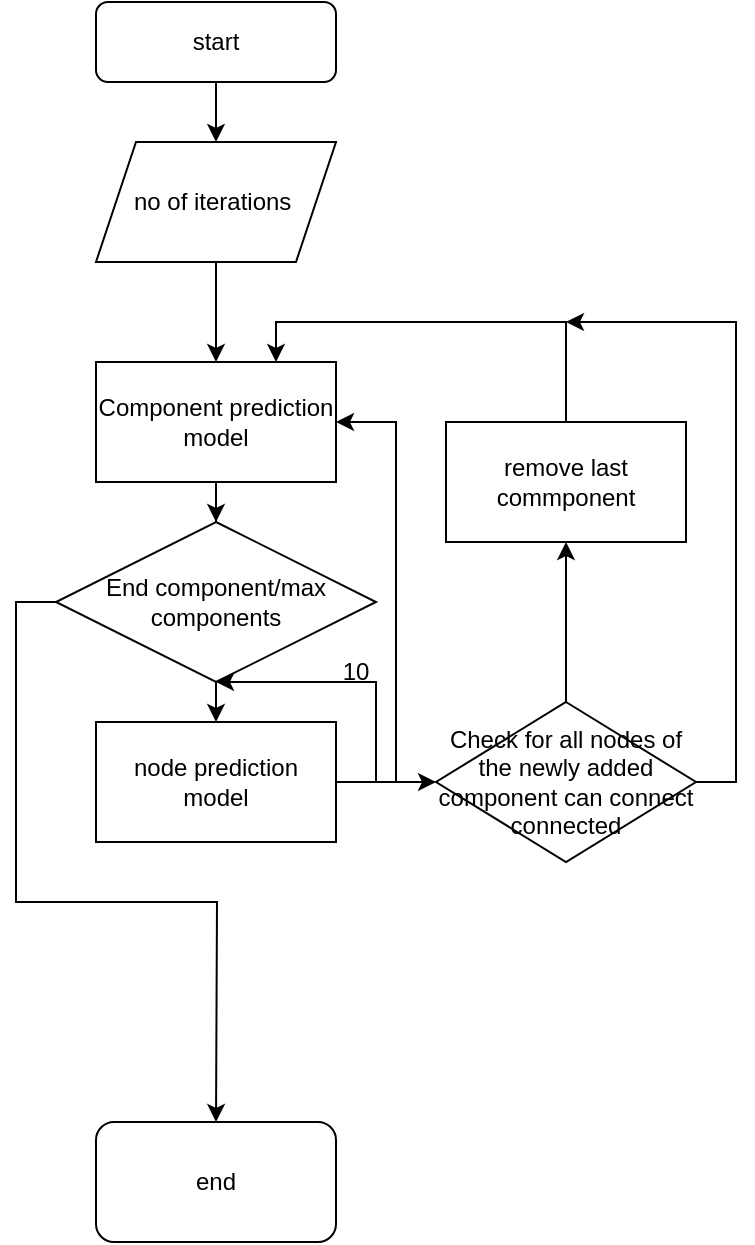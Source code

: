 <mxfile version="26.1.0">
  <diagram name="Page-1" id="0YthHCNe2VMcWE9nksEp">
    <mxGraphModel dx="1050" dy="557" grid="1" gridSize="10" guides="1" tooltips="1" connect="1" arrows="1" fold="1" page="1" pageScale="1" pageWidth="850" pageHeight="1100" math="0" shadow="0">
      <root>
        <mxCell id="0" />
        <mxCell id="1" parent="0" />
        <mxCell id="LeG2H7jAoJrrG_gojd1E-5" value="" style="edgeStyle=orthogonalEdgeStyle;rounded=0;orthogonalLoop=1;jettySize=auto;html=1;" edge="1" parent="1" source="LeG2H7jAoJrrG_gojd1E-1">
          <mxGeometry relative="1" as="geometry">
            <mxPoint x="400" y="100" as="targetPoint" />
          </mxGeometry>
        </mxCell>
        <mxCell id="LeG2H7jAoJrrG_gojd1E-1" value="start" style="rounded=1;whiteSpace=wrap;html=1;" vertex="1" parent="1">
          <mxGeometry x="340" y="30" width="120" height="40" as="geometry" />
        </mxCell>
        <mxCell id="LeG2H7jAoJrrG_gojd1E-7" value="" style="edgeStyle=orthogonalEdgeStyle;rounded=0;orthogonalLoop=1;jettySize=auto;html=1;" edge="1" parent="1">
          <mxGeometry relative="1" as="geometry">
            <mxPoint x="400" y="360" as="sourcePoint" />
            <mxPoint x="400" y="390" as="targetPoint" />
          </mxGeometry>
        </mxCell>
        <mxCell id="LeG2H7jAoJrrG_gojd1E-11" value="" style="edgeStyle=orthogonalEdgeStyle;rounded=0;orthogonalLoop=1;jettySize=auto;html=1;" edge="1" parent="1">
          <mxGeometry relative="1" as="geometry">
            <mxPoint x="460" y="420" as="sourcePoint" />
            <mxPoint x="510" y="420" as="targetPoint" />
          </mxGeometry>
        </mxCell>
        <mxCell id="LeG2H7jAoJrrG_gojd1E-14" value="" style="endArrow=classic;html=1;rounded=0;" edge="1" parent="1">
          <mxGeometry width="50" height="50" relative="1" as="geometry">
            <mxPoint x="480" y="420" as="sourcePoint" />
            <mxPoint x="400" y="370" as="targetPoint" />
            <Array as="points">
              <mxPoint x="480" y="370" />
            </Array>
          </mxGeometry>
        </mxCell>
        <mxCell id="LeG2H7jAoJrrG_gojd1E-28" style="edgeStyle=orthogonalEdgeStyle;rounded=0;orthogonalLoop=1;jettySize=auto;html=1;exitX=0.5;exitY=0;exitDx=0;exitDy=0;entryX=0.5;entryY=1;entryDx=0;entryDy=0;" edge="1" parent="1" source="LeG2H7jAoJrrG_gojd1E-15" target="LeG2H7jAoJrrG_gojd1E-20">
          <mxGeometry relative="1" as="geometry" />
        </mxCell>
        <mxCell id="LeG2H7jAoJrrG_gojd1E-15" value="Check for all nodes of the newly added component can connect connected" style="rhombus;whiteSpace=wrap;html=1;" vertex="1" parent="1">
          <mxGeometry x="510" y="380" width="130" height="80" as="geometry" />
        </mxCell>
        <mxCell id="LeG2H7jAoJrrG_gojd1E-26" style="edgeStyle=orthogonalEdgeStyle;rounded=0;orthogonalLoop=1;jettySize=auto;html=1;exitX=0.5;exitY=0;exitDx=0;exitDy=0;entryX=0.75;entryY=0;entryDx=0;entryDy=0;" edge="1" parent="1" source="LeG2H7jAoJrrG_gojd1E-20" target="LeG2H7jAoJrrG_gojd1E-22">
          <mxGeometry relative="1" as="geometry">
            <mxPoint x="400" y="190" as="targetPoint" />
            <Array as="points">
              <mxPoint x="575" y="190" />
              <mxPoint x="430" y="190" />
            </Array>
          </mxGeometry>
        </mxCell>
        <mxCell id="LeG2H7jAoJrrG_gojd1E-20" value="remove last commponent" style="whiteSpace=wrap;html=1;" vertex="1" parent="1">
          <mxGeometry x="515" y="240" width="120" height="60" as="geometry" />
        </mxCell>
        <mxCell id="LeG2H7jAoJrrG_gojd1E-30" style="edgeStyle=orthogonalEdgeStyle;rounded=0;orthogonalLoop=1;jettySize=auto;html=1;exitX=0.5;exitY=1;exitDx=0;exitDy=0;" edge="1" parent="1" source="LeG2H7jAoJrrG_gojd1E-22" target="LeG2H7jAoJrrG_gojd1E-29">
          <mxGeometry relative="1" as="geometry" />
        </mxCell>
        <mxCell id="LeG2H7jAoJrrG_gojd1E-22" value="Component prediction model" style="rounded=0;whiteSpace=wrap;html=1;" vertex="1" parent="1">
          <mxGeometry x="340" y="210" width="120" height="60" as="geometry" />
        </mxCell>
        <mxCell id="LeG2H7jAoJrrG_gojd1E-23" value="node prediction model" style="rounded=0;whiteSpace=wrap;html=1;" vertex="1" parent="1">
          <mxGeometry x="340" y="390" width="120" height="60" as="geometry" />
        </mxCell>
        <mxCell id="LeG2H7jAoJrrG_gojd1E-25" style="edgeStyle=orthogonalEdgeStyle;rounded=0;orthogonalLoop=1;jettySize=auto;html=1;exitX=0.5;exitY=1;exitDx=0;exitDy=0;entryX=0.5;entryY=0;entryDx=0;entryDy=0;" edge="1" parent="1" source="LeG2H7jAoJrrG_gojd1E-24" target="LeG2H7jAoJrrG_gojd1E-22">
          <mxGeometry relative="1" as="geometry" />
        </mxCell>
        <mxCell id="LeG2H7jAoJrrG_gojd1E-24" value="no of iterations&amp;nbsp;" style="shape=parallelogram;perimeter=parallelogramPerimeter;whiteSpace=wrap;html=1;fixedSize=1;" vertex="1" parent="1">
          <mxGeometry x="340" y="100" width="120" height="60" as="geometry" />
        </mxCell>
        <mxCell id="LeG2H7jAoJrrG_gojd1E-31" style="edgeStyle=orthogonalEdgeStyle;rounded=0;orthogonalLoop=1;jettySize=auto;html=1;exitX=0;exitY=0.5;exitDx=0;exitDy=0;" edge="1" parent="1" source="LeG2H7jAoJrrG_gojd1E-29">
          <mxGeometry relative="1" as="geometry">
            <mxPoint x="400" y="590" as="targetPoint" />
          </mxGeometry>
        </mxCell>
        <mxCell id="LeG2H7jAoJrrG_gojd1E-29" value="End component/max components" style="rhombus;whiteSpace=wrap;html=1;" vertex="1" parent="1">
          <mxGeometry x="320" y="290" width="160" height="80" as="geometry" />
        </mxCell>
        <mxCell id="LeG2H7jAoJrrG_gojd1E-36" value="10" style="text;html=1;align=center;verticalAlign=middle;whiteSpace=wrap;rounded=0;" vertex="1" parent="1">
          <mxGeometry x="440" y="350" width="60" height="30" as="geometry" />
        </mxCell>
        <mxCell id="LeG2H7jAoJrrG_gojd1E-37" value="end" style="rounded=1;whiteSpace=wrap;html=1;" vertex="1" parent="1">
          <mxGeometry x="340" y="590" width="120" height="60" as="geometry" />
        </mxCell>
        <mxCell id="LeG2H7jAoJrrG_gojd1E-41" value="" style="endArrow=classic;html=1;rounded=0;entryX=1;entryY=0.5;entryDx=0;entryDy=0;" edge="1" parent="1" target="LeG2H7jAoJrrG_gojd1E-22">
          <mxGeometry width="50" height="50" relative="1" as="geometry">
            <mxPoint x="490" y="420" as="sourcePoint" />
            <mxPoint x="490" y="240" as="targetPoint" />
            <Array as="points">
              <mxPoint x="490" y="240" />
            </Array>
          </mxGeometry>
        </mxCell>
        <mxCell id="LeG2H7jAoJrrG_gojd1E-43" value="" style="endArrow=classic;html=1;rounded=0;exitX=1;exitY=0.5;exitDx=0;exitDy=0;" edge="1" parent="1" source="LeG2H7jAoJrrG_gojd1E-15">
          <mxGeometry width="50" height="50" relative="1" as="geometry">
            <mxPoint x="420" y="240" as="sourcePoint" />
            <mxPoint x="575" y="190" as="targetPoint" />
            <Array as="points">
              <mxPoint x="660" y="420" />
              <mxPoint x="660" y="190" />
            </Array>
          </mxGeometry>
        </mxCell>
      </root>
    </mxGraphModel>
  </diagram>
</mxfile>
